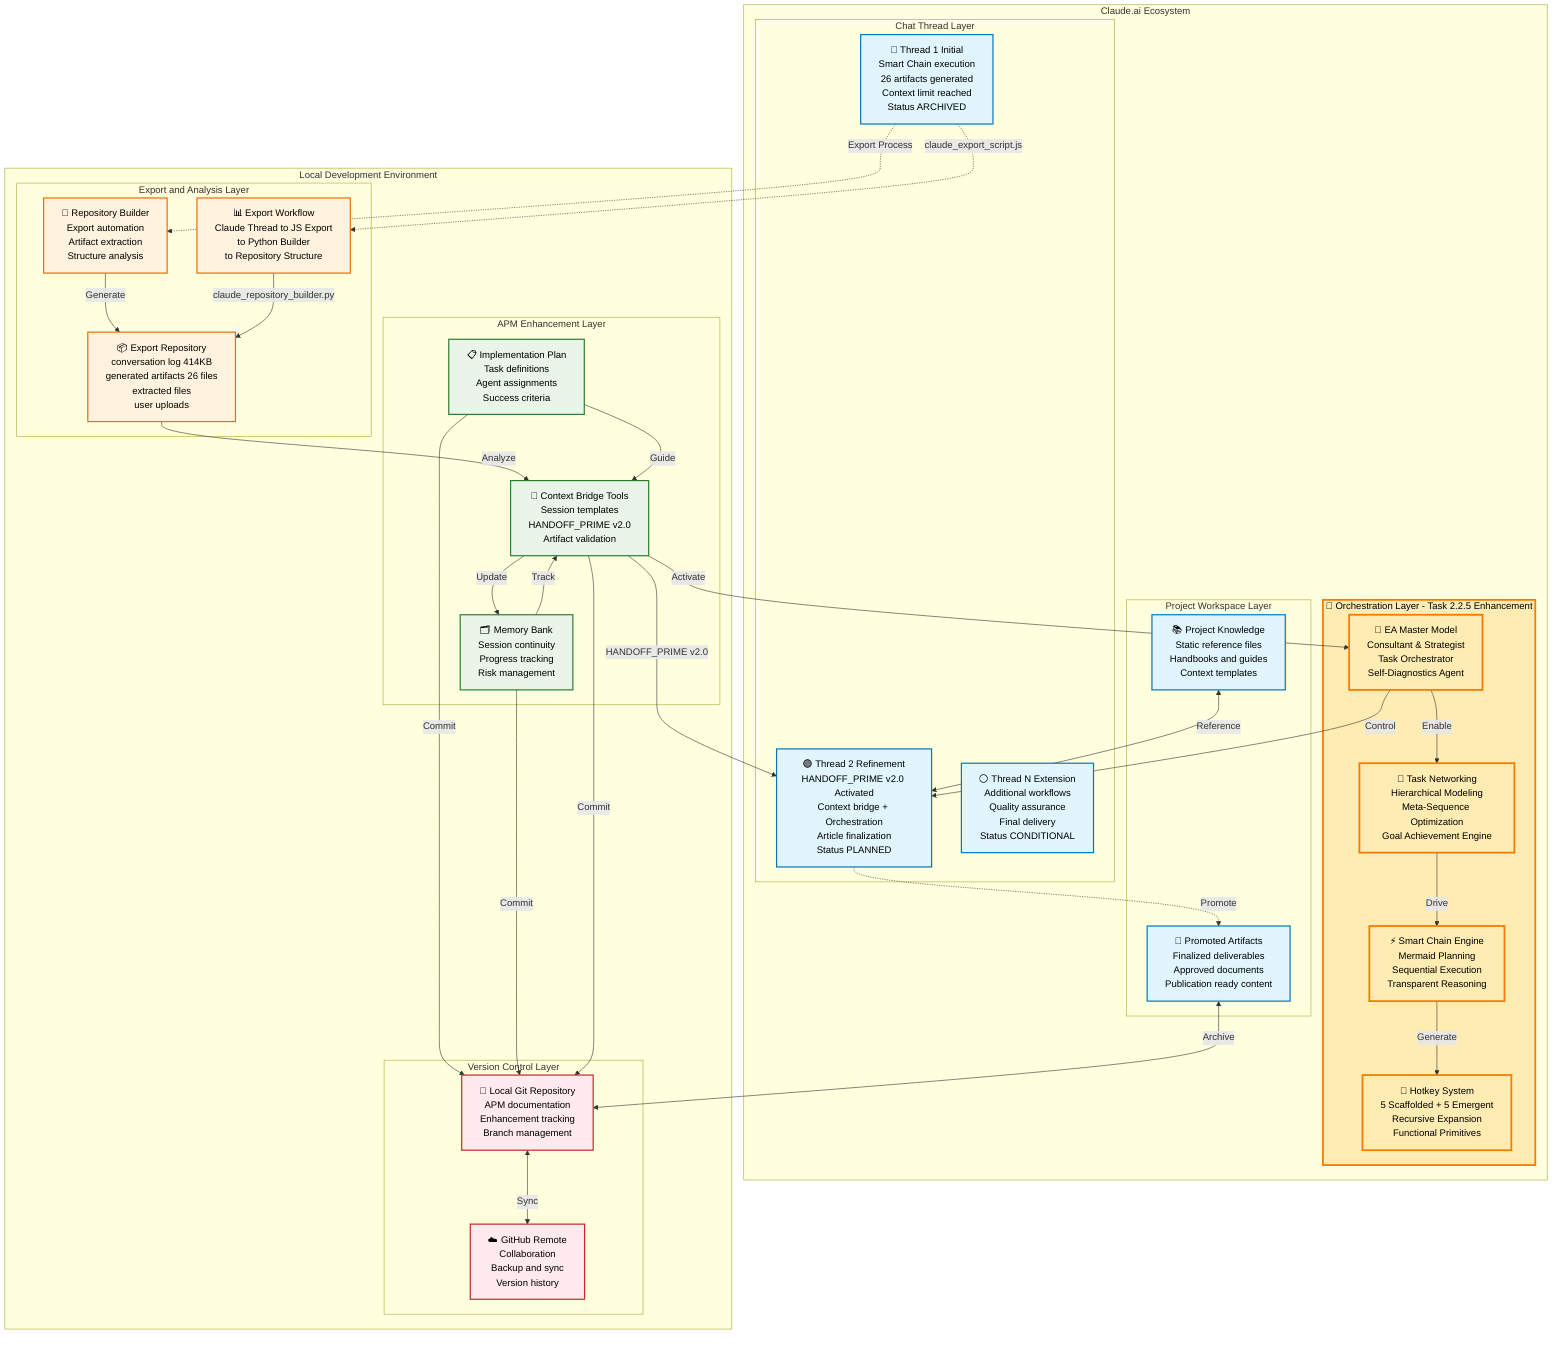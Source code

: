 graph TB
    subgraph Claude["Claude.ai Ecosystem"]
        subgraph ProjWS["Project Workspace Layer"]
            PK[📚 Project Knowledge<br/>Static reference files<br/>Handbooks and guides<br/>Context templates]
            PA[📁 Promoted Artifacts<br/>Finalized deliverables<br/>Approved documents<br/>Publication ready content]
        end

        subgraph Orchestration["🎯 Orchestration Layer - Task 2.2.5 Enhancement"]
            EA[🤖 EA Master Model<br/>Consultant & Strategist<br/>Task Orchestrator<br/>Self-Diagnostics Agent]
            TN[🔄 Task Networking<br/>Hierarchical Modeling<br/>Meta-Sequence Optimization<br/>Goal Achievement Engine]
            SC[⚡ Smart Chain Engine<br/>Mermaid Planning<br/>Sequential Execution<br/>Transparent Reasoning]
            HK[🔑 Hotkey System<br/>5 Scaffolded + 5 Emergent<br/>Recursive Expansion<br/>Functional Primitives]
        end

        subgraph Threads["Chat Thread Layer"]
            T1[🔴 Thread 1 Initial<br/>Smart Chain execution<br/>26 artifacts generated<br/>Context limit reached<br/>Status ARCHIVED]
            T2[🟢 Thread 2 Refinement<br/>HANDOFF_PRIME v2.0 Activated<br/>Context bridge + Orchestration<br/>Article finalization<br/>Status PLANNED]
            TN_Thread[⚪ Thread N Extension<br/>Additional workflows<br/>Quality assurance<br/>Final delivery<br/>Status CONDITIONAL]
        end
    end

    subgraph Local["Local Development Environment"]
        subgraph APM["APM Enhancement Layer"]
            IP[📋 Implementation Plan<br/>Task definitions<br/>Agent assignments<br/>Success criteria]
            MB[🗂️ Memory Bank<br/>Session continuity<br/>Progress tracking<br/>Risk management]
            CB[🌉 Context Bridge Tools<br/>Session templates<br/>HANDOFF_PRIME v2.0<br/>Artifact validation]
        end

        subgraph Export["Export and Analysis Layer"]
            ER[📦 Export Repository<br/>conversation log 414KB<br/>generated artifacts 26 files<br/>extracted files<br/>user uploads]
            CRB[🔧 Repository Builder<br/>Export automation<br/>Artifact extraction<br/>Structure analysis]
            EWF[📊 Export Workflow<br/>Claude Thread to JS Export<br/>to Python Builder<br/>to Repository Structure]
        end

        subgraph VC["Version Control Layer"]
            LG[📁 Local Git Repository<br/>APM documentation<br/>Enhancement tracking<br/>Branch management]
            GH[☁️ GitHub Remote<br/>Collaboration<br/>Backup and sync<br/>Version history]
        end
    end

    %% Data Flow Connections
    T1 -.->|Export Process| CRB
    CRB -->|Generate| ER
    ER -->|Analyze| CB
    CB -->|HANDOFF_PRIME v2.0| T2
    T2 -.->|Promote| PA

    %% Orchestration Integration
    CB -->|Activate| EA
    EA -->|Enable| TN
    TN -->|Drive| SC
    SC -->|Generate| HK
    EA -->|Control| T2

    %% APM Coordination
    IP -->|Guide| CB
    MB -->|Track| CB
    CB -->|Update| MB

    %% Version Control Flow
    IP -->|Commit| LG
    MB -->|Commit| LG
    CB -->|Commit| LG
    LG <-->|Sync| GH

    %% Reference Flow
    PK <-->|Reference| T2
    PA <-->|Archive| LG

    %% Export Workflow
    T1 -.->|claude_export_script.js| EWF
    EWF -->|claude_repository_builder.py| ER

    %% Styling
    classDef claude fill:#e1f5fe,stroke:#0277bd,stroke-width:2px,color:#000000
    classDef orchestration fill:#ffecb3,stroke:#f57c00,stroke-width:3px,color:#000000
    classDef apm fill:#e8f5e8,stroke:#2e7d32,stroke-width:2px,color:#000000
    classDef export fill:#fff3e0,stroke:#ef6c00,stroke-width:2px,color:#000000
    classDef git fill:#ffebee,stroke:#c62828,stroke-width:2px,color:#000000

    class PK,PA,T1,T2,TN_Thread claude
    class EA,TN,SC,HK,Orchestration orchestration
    class IP,MB,CB apm
    class ER,CRB,EWF export
    class LG,GH git